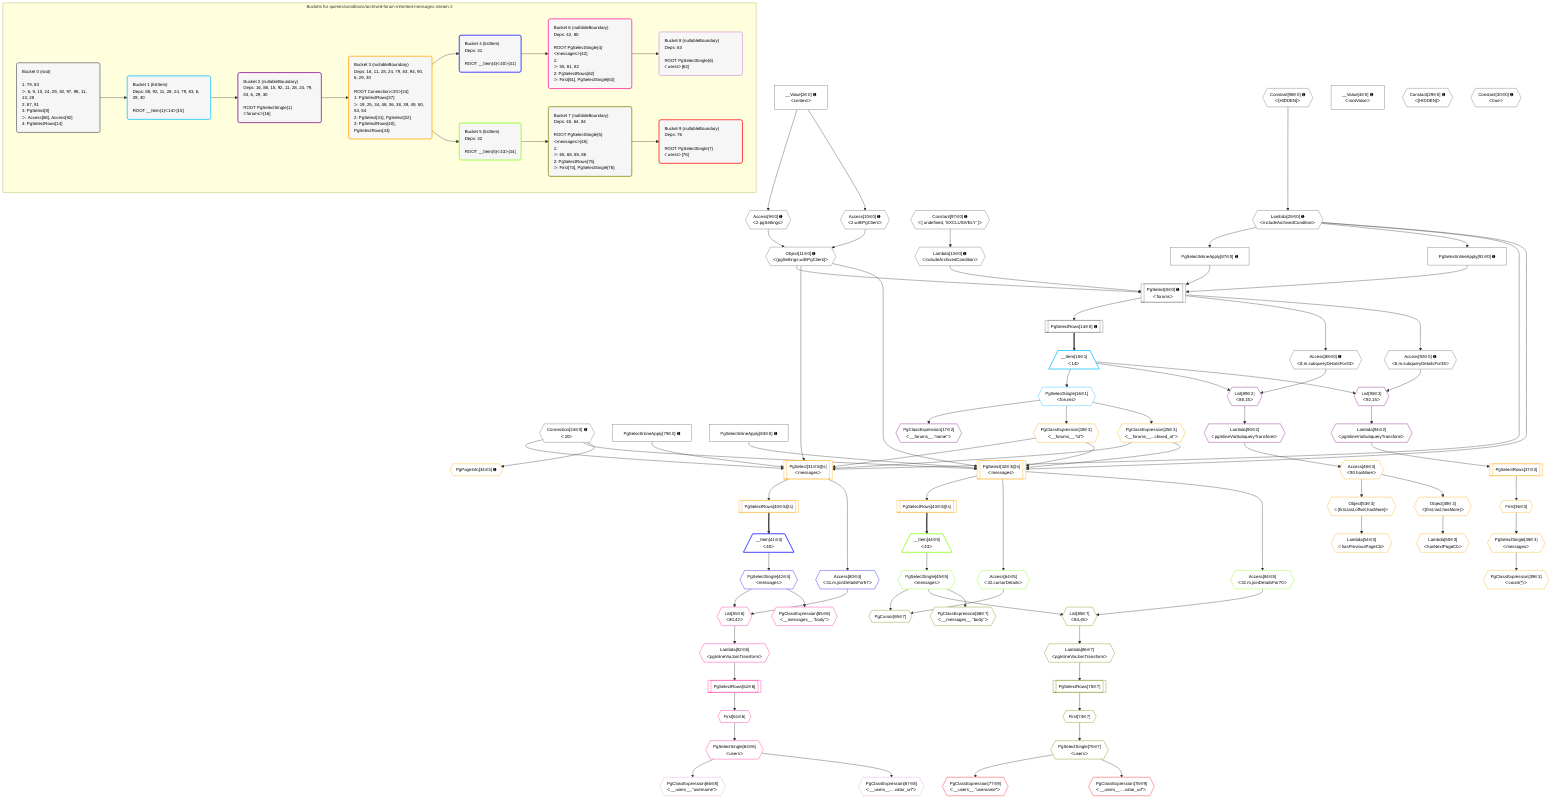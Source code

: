 %%{init: {'themeVariables': { 'fontSize': '12px'}}}%%
graph TD
    classDef path fill:#eee,stroke:#000,color:#000
    classDef plan fill:#fff,stroke-width:1px,color:#000
    classDef itemplan fill:#fff,stroke-width:2px,color:#000
    classDef unbatchedplan fill:#dff,stroke-width:1px,color:#000
    classDef sideeffectplan fill:#fcc,stroke-width:2px,color:#000
    classDef bucket fill:#f6f6f6,color:#000,stroke-width:2px,text-align:left

    subgraph "Buckets for queries/conditions/archived-forum-inherited-messages.stream-2"
    Bucket0("Bucket 0 (root)<br /><br />1: 79, 83<br />ᐳ: 6, 9, 10, 24, 29, 30, 97, 98, 11, 13, 28<br />2: 87, 91<br />3: PgSelect[8]<br />ᐳ: Access[88], Access[92]<br />4: PgSelectRows[14]"):::bucket
    Bucket1("Bucket 1 (listItem)<br />Deps: 88, 92, 11, 28, 24, 79, 83, 6, 29, 30<br /><br />ROOT __Item{1}ᐸ14ᐳ[15]"):::bucket
    Bucket2("Bucket 2 (nullableBoundary)<br />Deps: 16, 88, 15, 92, 11, 28, 24, 79, 83, 6, 29, 30<br /><br />ROOT PgSelectSingle{1}ᐸforumsᐳ[16]"):::bucket
    Bucket3("Bucket 3 (nullableBoundary)<br />Deps: 16, 11, 28, 24, 79, 83, 94, 90, 6, 29, 30<br /><br />ROOT Connectionᐸ20ᐳ[24]<br />1: PgSelectRows[37]<br />ᐳ: 19, 25, 34, 48, 36, 38, 39, 49, 50, 53, 54<br />2: PgSelect[31], PgSelect[32]<br />3: PgSelectRows[40], PgSelectRows[43]"):::bucket
    Bucket4("Bucket 4 (listItem)<br />Deps: 31<br /><br />ROOT __Item{4}ᐸ40ᐳ[41]"):::bucket
    Bucket5("Bucket 5 (listItem)<br />Deps: 32<br /><br />ROOT __Item{5}ᐸ43ᐳ[44]"):::bucket
    Bucket6("Bucket 6 (nullableBoundary)<br />Deps: 42, 80<br /><br />ROOT PgSelectSingle{4}ᐸmessagesᐳ[42]<br />1: <br />ᐳ: 55, 81, 82<br />2: PgSelectRows[62]<br />ᐳ: First[61], PgSelectSingle[63]"):::bucket
    Bucket7("Bucket 7 (nullableBoundary)<br />Deps: 45, 64, 84<br /><br />ROOT PgSelectSingle{5}ᐸmessagesᐳ[45]<br />1: <br />ᐳ: 65, 68, 85, 86<br />2: PgSelectRows[75]<br />ᐳ: First[74], PgSelectSingle[76]"):::bucket
    Bucket8("Bucket 8 (nullableBoundary)<br />Deps: 63<br /><br />ROOT PgSelectSingle{6}ᐸusersᐳ[63]"):::bucket
    Bucket9("Bucket 9 (nullableBoundary)<br />Deps: 76<br /><br />ROOT PgSelectSingle{7}ᐸusersᐳ[76]"):::bucket
    end
    Bucket0 --> Bucket1
    Bucket1 --> Bucket2
    Bucket2 --> Bucket3
    Bucket3 --> Bucket4 & Bucket5
    Bucket4 --> Bucket6
    Bucket5 --> Bucket7
    Bucket6 --> Bucket8
    Bucket7 --> Bucket9

    %% plan dependencies
    PgSelect8[["PgSelect[8∈0] ➊<br />ᐸforumsᐳ"]]:::plan
    Object11{{"Object[11∈0] ➊<br />ᐸ{pgSettings,withPgClient}ᐳ"}}:::plan
    Lambda13{{"Lambda[13∈0] ➊<br />ᐸincludeArchivedConditionᐳ"}}:::plan
    PgSelectInlineApply87["PgSelectInlineApply[87∈0] ➊"]:::plan
    PgSelectInlineApply91["PgSelectInlineApply[91∈0] ➊"]:::plan
    Object11 & Lambda13 & PgSelectInlineApply87 & PgSelectInlineApply91 --> PgSelect8
    Access9{{"Access[9∈0] ➊<br />ᐸ2.pgSettingsᐳ"}}:::plan
    Access10{{"Access[10∈0] ➊<br />ᐸ2.withPgClientᐳ"}}:::plan
    Access9 & Access10 --> Object11
    __Value2["__Value[2∈0] ➊<br />ᐸcontextᐳ"]:::plan
    __Value2 --> Access9
    __Value2 --> Access10
    Constant97{{"Constant[97∈0] ➊<br />ᐸ[ undefined, 'EXCLUSIVELY' ]ᐳ"}}:::plan
    Constant97 --> Lambda13
    PgSelectRows14[["PgSelectRows[14∈0] ➊"]]:::plan
    PgSelect8 --> PgSelectRows14
    Lambda28{{"Lambda[28∈0] ➊<br />ᐸincludeArchivedConditionᐳ"}}:::plan
    Constant98{{"Constant[98∈0] ➊<br />ᐸ[HIDDEN]ᐳ"}}:::plan
    Constant98 --> Lambda28
    Lambda28 --> PgSelectInlineApply87
    Access88{{"Access[88∈0] ➊<br />ᐸ8.m.subqueryDetailsFor33ᐳ"}}:::plan
    PgSelect8 --> Access88
    Lambda28 --> PgSelectInlineApply91
    Access92{{"Access[92∈0] ➊<br />ᐸ8.m.subqueryDetailsFor35ᐳ"}}:::plan
    PgSelect8 --> Access92
    __Value4["__Value[4∈0] ➊<br />ᐸrootValueᐳ"]:::plan
    Connection24{{"Connection[24∈0] ➊<br />ᐸ20ᐳ"}}:::plan
    Constant29{{"Constant[29∈0] ➊<br />ᐸ[HIDDEN]ᐳ"}}:::plan
    Constant30{{"Constant[30∈0] ➊<br />ᐸtrueᐳ"}}:::plan
    PgSelectInlineApply79["PgSelectInlineApply[79∈0] ➊"]:::plan
    PgSelectInlineApply83["PgSelectInlineApply[83∈0] ➊"]:::plan
    __Item15[/"__Item[15∈1]<br />ᐸ14ᐳ"\]:::itemplan
    PgSelectRows14 ==> __Item15
    PgSelectSingle16{{"PgSelectSingle[16∈1]<br />ᐸforumsᐳ"}}:::plan
    __Item15 --> PgSelectSingle16
    List89{{"List[89∈2]<br />ᐸ88,15ᐳ"}}:::plan
    Access88 & __Item15 --> List89
    List93{{"List[93∈2]<br />ᐸ92,15ᐳ"}}:::plan
    Access92 & __Item15 --> List93
    PgClassExpression17{{"PgClassExpression[17∈2]<br />ᐸ__forums__.”name”ᐳ"}}:::plan
    PgSelectSingle16 --> PgClassExpression17
    Lambda90{{"Lambda[90∈2]<br />ᐸpgInlineViaSubqueryTransformᐳ"}}:::plan
    List89 --> Lambda90
    Lambda94{{"Lambda[94∈2]<br />ᐸpgInlineViaSubqueryTransformᐳ"}}:::plan
    List93 --> Lambda94
    PgSelect31[["PgSelect[31∈3@s]<br />ᐸmessagesᐳ"]]:::plan
    PgClassExpression19{{"PgClassExpression[19∈3]<br />ᐸ__forums__.”id”ᐳ"}}:::plan
    PgClassExpression25{{"PgClassExpression[25∈3]<br />ᐸ__forums__...chived_at”ᐳ"}}:::plan
    Object11 & PgClassExpression19 & PgClassExpression25 & Lambda28 & Connection24 & PgSelectInlineApply79 --> PgSelect31
    PgSelect32[["PgSelect[32∈3@s]<br />ᐸmessagesᐳ"]]:::plan
    Object11 & PgClassExpression19 & PgClassExpression25 & Lambda28 & Connection24 & PgSelectInlineApply83 --> PgSelect32
    Object53{{"Object[53∈3]<br />ᐸ{first,last,offset,hasMore}ᐳ"}}:::plan
    Access48{{"Access[48∈3]<br />ᐸ90.hasMoreᐳ"}}:::plan
    Access48 --> Object53
    Object49{{"Object[49∈3]<br />ᐸ{first,last,hasMore}ᐳ"}}:::plan
    Access48 --> Object49
    PgSelectSingle16 --> PgClassExpression19
    PgSelectSingle16 --> PgClassExpression25
    PgPageInfo34{{"PgPageInfo[34∈3] ➊"}}:::plan
    Connection24 --> PgPageInfo34
    First36{{"First[36∈3]"}}:::plan
    PgSelectRows37[["PgSelectRows[37∈3]"]]:::plan
    PgSelectRows37 --> First36
    Lambda94 --> PgSelectRows37
    PgSelectSingle38{{"PgSelectSingle[38∈3]<br />ᐸmessagesᐳ"}}:::plan
    First36 --> PgSelectSingle38
    PgClassExpression39{{"PgClassExpression[39∈3]<br />ᐸcount(*)ᐳ"}}:::plan
    PgSelectSingle38 --> PgClassExpression39
    PgSelectRows40[["PgSelectRows[40∈3@s]"]]:::plan
    PgSelect31 --> PgSelectRows40
    PgSelectRows43[["PgSelectRows[43∈3@s]"]]:::plan
    PgSelect32 --> PgSelectRows43
    Lambda90 --> Access48
    Lambda50{{"Lambda[50∈3]<br />ᐸhasNextPageCbᐳ"}}:::plan
    Object49 --> Lambda50
    Lambda54{{"Lambda[54∈3]<br />ᐸhasPreviousPageCbᐳ"}}:::plan
    Object53 --> Lambda54
    __Item41[/"__Item[41∈4]<br />ᐸ40ᐳ"\]:::itemplan
    PgSelectRows40 ==> __Item41
    PgSelectSingle42{{"PgSelectSingle[42∈4]<br />ᐸmessagesᐳ"}}:::plan
    __Item41 --> PgSelectSingle42
    Access80{{"Access[80∈4]<br />ᐸ31.m.joinDetailsFor57ᐳ"}}:::plan
    PgSelect31 --> Access80
    List81{{"List[81∈6]<br />ᐸ80,42ᐳ"}}:::plan
    Access80 & PgSelectSingle42 --> List81
    PgClassExpression55{{"PgClassExpression[55∈6]<br />ᐸ__messages__.”body”ᐳ"}}:::plan
    PgSelectSingle42 --> PgClassExpression55
    First61{{"First[61∈6]"}}:::plan
    PgSelectRows62[["PgSelectRows[62∈6]"]]:::plan
    PgSelectRows62 --> First61
    Lambda82{{"Lambda[82∈6]<br />ᐸpgInlineViaJoinTransformᐳ"}}:::plan
    Lambda82 --> PgSelectRows62
    PgSelectSingle63{{"PgSelectSingle[63∈6]<br />ᐸusersᐳ"}}:::plan
    First61 --> PgSelectSingle63
    List81 --> Lambda82
    PgClassExpression66{{"PgClassExpression[66∈8]<br />ᐸ__users__.”username”ᐳ"}}:::plan
    PgSelectSingle63 --> PgClassExpression66
    PgClassExpression67{{"PgClassExpression[67∈8]<br />ᐸ__users__....vatar_url”ᐳ"}}:::plan
    PgSelectSingle63 --> PgClassExpression67
    __Item44[/"__Item[44∈5]<br />ᐸ43ᐳ"\]:::itemplan
    PgSelectRows43 ==> __Item44
    PgSelectSingle45{{"PgSelectSingle[45∈5]<br />ᐸmessagesᐳ"}}:::plan
    __Item44 --> PgSelectSingle45
    Access64{{"Access[64∈5]<br />ᐸ32.cursorDetailsᐳ"}}:::plan
    PgSelect32 --> Access64
    Access84{{"Access[84∈5]<br />ᐸ32.m.joinDetailsFor70ᐳ"}}:::plan
    PgSelect32 --> Access84
    PgCursor65{{"PgCursor[65∈7]"}}:::plan
    PgSelectSingle45 & Access64 --> PgCursor65
    List85{{"List[85∈7]<br />ᐸ84,45ᐳ"}}:::plan
    Access84 & PgSelectSingle45 --> List85
    PgClassExpression68{{"PgClassExpression[68∈7]<br />ᐸ__messages__.”body”ᐳ"}}:::plan
    PgSelectSingle45 --> PgClassExpression68
    First74{{"First[74∈7]"}}:::plan
    PgSelectRows75[["PgSelectRows[75∈7]"]]:::plan
    PgSelectRows75 --> First74
    Lambda86{{"Lambda[86∈7]<br />ᐸpgInlineViaJoinTransformᐳ"}}:::plan
    Lambda86 --> PgSelectRows75
    PgSelectSingle76{{"PgSelectSingle[76∈7]<br />ᐸusersᐳ"}}:::plan
    First74 --> PgSelectSingle76
    List85 --> Lambda86
    PgClassExpression77{{"PgClassExpression[77∈9]<br />ᐸ__users__.”username”ᐳ"}}:::plan
    PgSelectSingle76 --> PgClassExpression77
    PgClassExpression78{{"PgClassExpression[78∈9]<br />ᐸ__users__....vatar_url”ᐳ"}}:::plan
    PgSelectSingle76 --> PgClassExpression78

    %% define steps
    classDef bucket0 stroke:#696969
    class Bucket0,__Value2,__Value4,PgSelect8,Access9,Access10,Object11,Lambda13,PgSelectRows14,Connection24,Lambda28,Constant29,Constant30,PgSelectInlineApply79,PgSelectInlineApply83,PgSelectInlineApply87,Access88,PgSelectInlineApply91,Access92,Constant97,Constant98 bucket0
    classDef bucket1 stroke:#00bfff
    class Bucket1,__Item15,PgSelectSingle16 bucket1
    classDef bucket2 stroke:#7f007f
    class Bucket2,PgClassExpression17,List89,Lambda90,List93,Lambda94 bucket2
    classDef bucket3 stroke:#ffa500
    class Bucket3,PgClassExpression19,PgClassExpression25,PgSelect31,PgSelect32,PgPageInfo34,First36,PgSelectRows37,PgSelectSingle38,PgClassExpression39,PgSelectRows40,PgSelectRows43,Access48,Object49,Lambda50,Object53,Lambda54 bucket3
    classDef bucket4 stroke:#0000ff
    class Bucket4,__Item41,PgSelectSingle42,Access80 bucket4
    classDef bucket5 stroke:#7fff00
    class Bucket5,__Item44,PgSelectSingle45,Access64,Access84 bucket5
    classDef bucket6 stroke:#ff1493
    class Bucket6,PgClassExpression55,First61,PgSelectRows62,PgSelectSingle63,List81,Lambda82 bucket6
    classDef bucket7 stroke:#808000
    class Bucket7,PgCursor65,PgClassExpression68,First74,PgSelectRows75,PgSelectSingle76,List85,Lambda86 bucket7
    classDef bucket8 stroke:#dda0dd
    class Bucket8,PgClassExpression66,PgClassExpression67 bucket8
    classDef bucket9 stroke:#ff0000
    class Bucket9,PgClassExpression77,PgClassExpression78 bucket9
